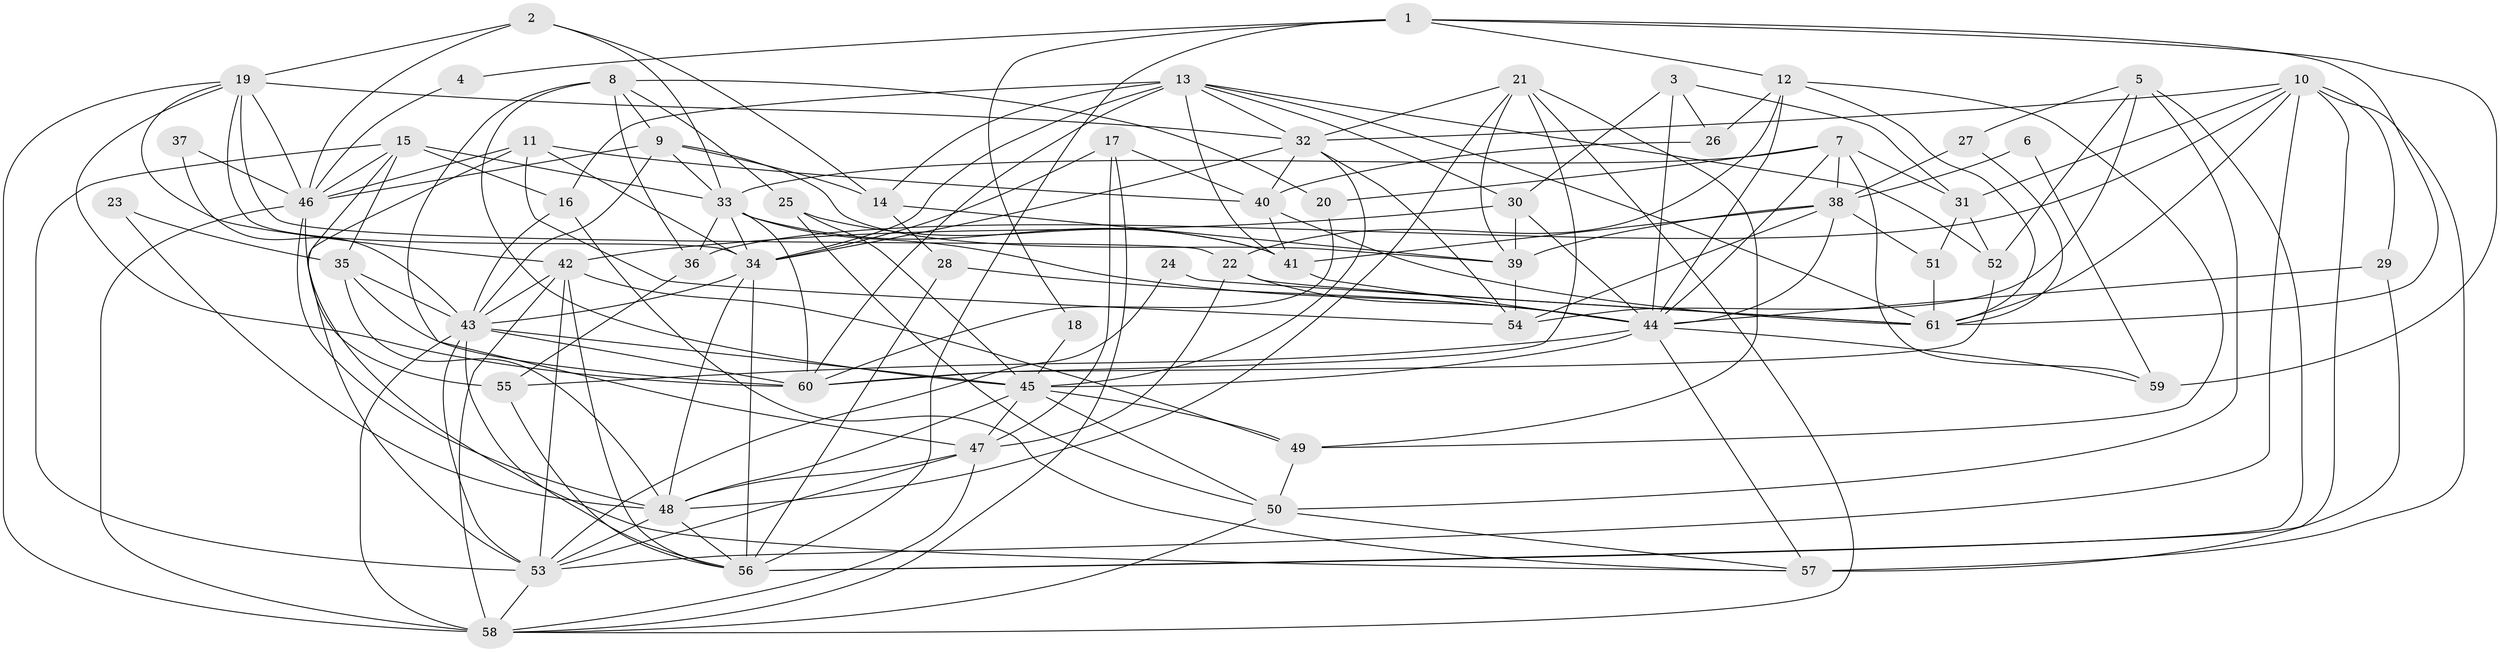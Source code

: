 // original degree distribution, {7: 0.03225806451612903, 2: 0.1532258064516129, 6: 0.12096774193548387, 4: 0.3225806451612903, 3: 0.20161290322580644, 5: 0.1693548387096774}
// Generated by graph-tools (version 1.1) at 2025/50/03/09/25 03:50:09]
// undirected, 61 vertices, 177 edges
graph export_dot {
graph [start="1"]
  node [color=gray90,style=filled];
  1;
  2;
  3;
  4;
  5;
  6;
  7;
  8;
  9;
  10;
  11;
  12;
  13;
  14;
  15;
  16;
  17;
  18;
  19;
  20;
  21;
  22;
  23;
  24;
  25;
  26;
  27;
  28;
  29;
  30;
  31;
  32;
  33;
  34;
  35;
  36;
  37;
  38;
  39;
  40;
  41;
  42;
  43;
  44;
  45;
  46;
  47;
  48;
  49;
  50;
  51;
  52;
  53;
  54;
  55;
  56;
  57;
  58;
  59;
  60;
  61;
  1 -- 4 [weight=1.0];
  1 -- 12 [weight=1.0];
  1 -- 18 [weight=1.0];
  1 -- 56 [weight=1.0];
  1 -- 59 [weight=1.0];
  1 -- 61 [weight=1.0];
  2 -- 14 [weight=1.0];
  2 -- 19 [weight=1.0];
  2 -- 33 [weight=1.0];
  2 -- 46 [weight=1.0];
  3 -- 26 [weight=1.0];
  3 -- 30 [weight=1.0];
  3 -- 31 [weight=1.0];
  3 -- 44 [weight=1.0];
  4 -- 46 [weight=1.0];
  5 -- 27 [weight=1.0];
  5 -- 50 [weight=1.0];
  5 -- 52 [weight=1.0];
  5 -- 54 [weight=1.0];
  5 -- 56 [weight=1.0];
  6 -- 38 [weight=1.0];
  6 -- 59 [weight=1.0];
  7 -- 20 [weight=1.0];
  7 -- 31 [weight=1.0];
  7 -- 33 [weight=1.0];
  7 -- 38 [weight=1.0];
  7 -- 44 [weight=1.0];
  7 -- 59 [weight=1.0];
  8 -- 9 [weight=1.0];
  8 -- 20 [weight=1.0];
  8 -- 25 [weight=1.0];
  8 -- 36 [weight=1.0];
  8 -- 45 [weight=2.0];
  8 -- 47 [weight=1.0];
  9 -- 14 [weight=1.0];
  9 -- 33 [weight=1.0];
  9 -- 39 [weight=1.0];
  9 -- 43 [weight=1.0];
  9 -- 46 [weight=1.0];
  10 -- 29 [weight=1.0];
  10 -- 31 [weight=1.0];
  10 -- 32 [weight=1.0];
  10 -- 36 [weight=1.0];
  10 -- 53 [weight=1.0];
  10 -- 56 [weight=1.0];
  10 -- 57 [weight=1.0];
  10 -- 61 [weight=1.0];
  11 -- 34 [weight=1.0];
  11 -- 40 [weight=1.0];
  11 -- 46 [weight=1.0];
  11 -- 53 [weight=1.0];
  11 -- 54 [weight=1.0];
  12 -- 22 [weight=1.0];
  12 -- 26 [weight=1.0];
  12 -- 44 [weight=1.0];
  12 -- 49 [weight=1.0];
  12 -- 61 [weight=1.0];
  13 -- 14 [weight=1.0];
  13 -- 16 [weight=1.0];
  13 -- 30 [weight=1.0];
  13 -- 32 [weight=1.0];
  13 -- 34 [weight=1.0];
  13 -- 41 [weight=1.0];
  13 -- 52 [weight=1.0];
  13 -- 60 [weight=1.0];
  13 -- 61 [weight=1.0];
  14 -- 28 [weight=1.0];
  14 -- 39 [weight=1.0];
  15 -- 16 [weight=1.0];
  15 -- 33 [weight=1.0];
  15 -- 35 [weight=1.0];
  15 -- 46 [weight=1.0];
  15 -- 53 [weight=1.0];
  15 -- 57 [weight=1.0];
  16 -- 43 [weight=1.0];
  16 -- 57 [weight=1.0];
  17 -- 34 [weight=1.0];
  17 -- 40 [weight=1.0];
  17 -- 47 [weight=1.0];
  17 -- 58 [weight=1.0];
  18 -- 45 [weight=1.0];
  19 -- 22 [weight=1.0];
  19 -- 32 [weight=1.0];
  19 -- 34 [weight=1.0];
  19 -- 42 [weight=1.0];
  19 -- 46 [weight=1.0];
  19 -- 58 [weight=1.0];
  19 -- 60 [weight=1.0];
  20 -- 60 [weight=1.0];
  21 -- 32 [weight=1.0];
  21 -- 39 [weight=1.0];
  21 -- 48 [weight=1.0];
  21 -- 49 [weight=1.0];
  21 -- 58 [weight=1.0];
  21 -- 60 [weight=1.0];
  22 -- 44 [weight=1.0];
  22 -- 47 [weight=1.0];
  22 -- 61 [weight=1.0];
  23 -- 35 [weight=1.0];
  23 -- 48 [weight=1.0];
  24 -- 53 [weight=1.0];
  24 -- 61 [weight=1.0];
  25 -- 41 [weight=1.0];
  25 -- 45 [weight=1.0];
  25 -- 50 [weight=1.0];
  26 -- 40 [weight=1.0];
  27 -- 38 [weight=1.0];
  27 -- 61 [weight=1.0];
  28 -- 44 [weight=1.0];
  28 -- 56 [weight=1.0];
  29 -- 44 [weight=1.0];
  29 -- 57 [weight=1.0];
  30 -- 39 [weight=1.0];
  30 -- 42 [weight=1.0];
  30 -- 44 [weight=1.0];
  31 -- 51 [weight=1.0];
  31 -- 52 [weight=1.0];
  32 -- 34 [weight=1.0];
  32 -- 40 [weight=1.0];
  32 -- 45 [weight=1.0];
  32 -- 54 [weight=1.0];
  33 -- 34 [weight=1.0];
  33 -- 36 [weight=1.0];
  33 -- 41 [weight=1.0];
  33 -- 44 [weight=1.0];
  33 -- 60 [weight=1.0];
  34 -- 43 [weight=1.0];
  34 -- 48 [weight=1.0];
  34 -- 56 [weight=1.0];
  35 -- 43 [weight=1.0];
  35 -- 48 [weight=1.0];
  35 -- 60 [weight=1.0];
  36 -- 55 [weight=1.0];
  37 -- 43 [weight=1.0];
  37 -- 46 [weight=1.0];
  38 -- 39 [weight=1.0];
  38 -- 41 [weight=1.0];
  38 -- 44 [weight=1.0];
  38 -- 51 [weight=1.0];
  38 -- 54 [weight=1.0];
  39 -- 54 [weight=1.0];
  40 -- 41 [weight=1.0];
  40 -- 61 [weight=1.0];
  41 -- 44 [weight=1.0];
  42 -- 43 [weight=1.0];
  42 -- 49 [weight=1.0];
  42 -- 53 [weight=1.0];
  42 -- 56 [weight=1.0];
  42 -- 58 [weight=1.0];
  43 -- 45 [weight=1.0];
  43 -- 53 [weight=1.0];
  43 -- 56 [weight=1.0];
  43 -- 58 [weight=1.0];
  43 -- 60 [weight=1.0];
  44 -- 45 [weight=1.0];
  44 -- 55 [weight=1.0];
  44 -- 57 [weight=1.0];
  44 -- 59 [weight=1.0];
  45 -- 47 [weight=1.0];
  45 -- 48 [weight=1.0];
  45 -- 49 [weight=1.0];
  45 -- 50 [weight=1.0];
  46 -- 48 [weight=1.0];
  46 -- 55 [weight=1.0];
  46 -- 58 [weight=2.0];
  47 -- 48 [weight=1.0];
  47 -- 53 [weight=2.0];
  47 -- 58 [weight=1.0];
  48 -- 53 [weight=1.0];
  48 -- 56 [weight=1.0];
  49 -- 50 [weight=1.0];
  50 -- 57 [weight=1.0];
  50 -- 58 [weight=1.0];
  51 -- 61 [weight=1.0];
  52 -- 60 [weight=1.0];
  53 -- 58 [weight=1.0];
  55 -- 56 [weight=1.0];
}
